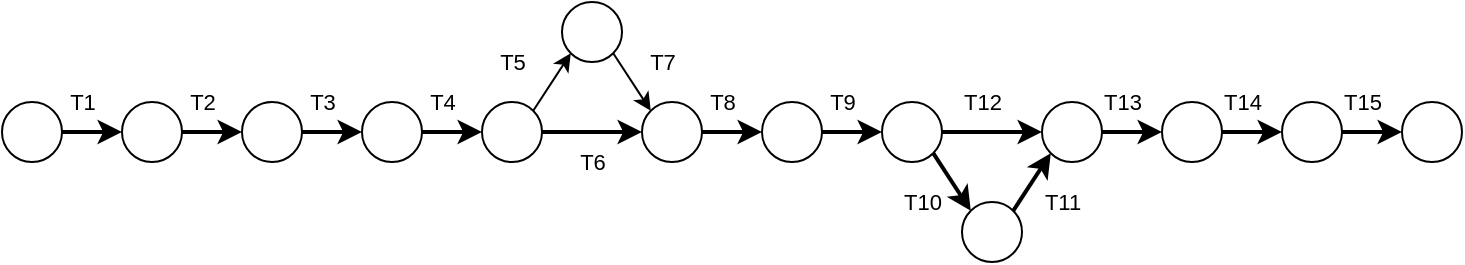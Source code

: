 <mxfile version="24.7.17">
  <diagram name="Page-1" id="5ze-8SUu8vhUANkJ7itk">
    <mxGraphModel dx="269" dy="505" grid="1" gridSize="10" guides="1" tooltips="1" connect="1" arrows="1" fold="1" page="1" pageScale="1" pageWidth="850" pageHeight="1100" math="0" shadow="0">
      <root>
        <mxCell id="0" />
        <mxCell id="1" parent="0" />
        <mxCell id="0UxcGFWsOq1pUpLzynUH-1" value="" style="ellipse;whiteSpace=wrap;html=1;aspect=fixed;" vertex="1" parent="1">
          <mxGeometry x="120" y="450" width="30" height="30" as="geometry" />
        </mxCell>
        <mxCell id="0UxcGFWsOq1pUpLzynUH-8" style="edgeStyle=orthogonalEdgeStyle;rounded=0;orthogonalLoop=1;jettySize=auto;html=1;exitX=1;exitY=0.5;exitDx=0;exitDy=0;entryX=0;entryY=0.5;entryDx=0;entryDy=0;strokeWidth=2;" edge="1" parent="1" source="0UxcGFWsOq1pUpLzynUH-2" target="0UxcGFWsOq1pUpLzynUH-4">
          <mxGeometry relative="1" as="geometry" />
        </mxCell>
        <mxCell id="0UxcGFWsOq1pUpLzynUH-2" value="" style="ellipse;whiteSpace=wrap;html=1;aspect=fixed;" vertex="1" parent="1">
          <mxGeometry x="180" y="450" width="30" height="30" as="geometry" />
        </mxCell>
        <mxCell id="0UxcGFWsOq1pUpLzynUH-3" value="" style="endArrow=classic;html=1;rounded=0;exitX=1;exitY=0.5;exitDx=0;exitDy=0;entryX=0;entryY=0.5;entryDx=0;entryDy=0;strokeWidth=2;" edge="1" parent="1" source="0UxcGFWsOq1pUpLzynUH-1" target="0UxcGFWsOq1pUpLzynUH-2">
          <mxGeometry width="50" height="50" relative="1" as="geometry">
            <mxPoint x="250" y="500" as="sourcePoint" />
            <mxPoint x="300" y="450" as="targetPoint" />
          </mxGeometry>
        </mxCell>
        <mxCell id="0UxcGFWsOq1pUpLzynUH-18" value="T1" style="edgeLabel;html=1;align=center;verticalAlign=middle;resizable=0;points=[];" vertex="1" connectable="0" parent="0UxcGFWsOq1pUpLzynUH-3">
          <mxGeometry x="-0.356" y="1" relative="1" as="geometry">
            <mxPoint y="-14" as="offset" />
          </mxGeometry>
        </mxCell>
        <mxCell id="0UxcGFWsOq1pUpLzynUH-4" value="" style="ellipse;whiteSpace=wrap;html=1;aspect=fixed;" vertex="1" parent="1">
          <mxGeometry x="240" y="450" width="30" height="30" as="geometry" />
        </mxCell>
        <mxCell id="0UxcGFWsOq1pUpLzynUH-12" style="edgeStyle=orthogonalEdgeStyle;rounded=0;orthogonalLoop=1;jettySize=auto;html=1;exitX=1;exitY=0.5;exitDx=0;exitDy=0;entryX=0;entryY=0.5;entryDx=0;entryDy=0;strokeWidth=2;" edge="1" parent="1" source="0UxcGFWsOq1pUpLzynUH-5" target="0UxcGFWsOq1pUpLzynUH-9">
          <mxGeometry relative="1" as="geometry" />
        </mxCell>
        <mxCell id="0UxcGFWsOq1pUpLzynUH-5" value="" style="ellipse;whiteSpace=wrap;html=1;aspect=fixed;" vertex="1" parent="1">
          <mxGeometry x="300" y="450" width="30" height="30" as="geometry" />
        </mxCell>
        <mxCell id="0UxcGFWsOq1pUpLzynUH-6" value="" style="endArrow=classic;html=1;rounded=0;exitX=1;exitY=0.5;exitDx=0;exitDy=0;entryX=0;entryY=0.5;entryDx=0;entryDy=0;strokeWidth=2;" edge="1" parent="1" source="0UxcGFWsOq1pUpLzynUH-4" target="0UxcGFWsOq1pUpLzynUH-5">
          <mxGeometry width="50" height="50" relative="1" as="geometry">
            <mxPoint x="370" y="500" as="sourcePoint" />
            <mxPoint x="420" y="450" as="targetPoint" />
          </mxGeometry>
        </mxCell>
        <mxCell id="0UxcGFWsOq1pUpLzynUH-17" style="edgeStyle=orthogonalEdgeStyle;rounded=0;orthogonalLoop=1;jettySize=auto;html=1;exitX=1;exitY=0.5;exitDx=0;exitDy=0;entryX=0;entryY=0.5;entryDx=0;entryDy=0;strokeWidth=2;" edge="1" parent="1" source="0UxcGFWsOq1pUpLzynUH-9" target="0UxcGFWsOq1pUpLzynUH-11">
          <mxGeometry relative="1" as="geometry" />
        </mxCell>
        <mxCell id="0UxcGFWsOq1pUpLzynUH-9" value="" style="ellipse;whiteSpace=wrap;html=1;aspect=fixed;" vertex="1" parent="1">
          <mxGeometry x="360" y="450" width="30" height="30" as="geometry" />
        </mxCell>
        <mxCell id="0UxcGFWsOq1pUpLzynUH-10" value="" style="ellipse;whiteSpace=wrap;html=1;aspect=fixed;" vertex="1" parent="1">
          <mxGeometry x="400" y="400" width="30" height="30" as="geometry" />
        </mxCell>
        <mxCell id="0UxcGFWsOq1pUpLzynUH-28" style="edgeStyle=orthogonalEdgeStyle;rounded=0;orthogonalLoop=1;jettySize=auto;html=1;exitX=1;exitY=0.5;exitDx=0;exitDy=0;entryX=0;entryY=0.5;entryDx=0;entryDy=0;strokeWidth=2;" edge="1" parent="1" source="0UxcGFWsOq1pUpLzynUH-11" target="0UxcGFWsOq1pUpLzynUH-26">
          <mxGeometry relative="1" as="geometry" />
        </mxCell>
        <mxCell id="0UxcGFWsOq1pUpLzynUH-11" value="" style="ellipse;whiteSpace=wrap;html=1;aspect=fixed;" vertex="1" parent="1">
          <mxGeometry x="440" y="450" width="30" height="30" as="geometry" />
        </mxCell>
        <mxCell id="0UxcGFWsOq1pUpLzynUH-14" value="" style="endArrow=classic;html=1;rounded=0;exitX=1;exitY=0;exitDx=0;exitDy=0;entryX=0;entryY=1;entryDx=0;entryDy=0;" edge="1" parent="1" source="0UxcGFWsOq1pUpLzynUH-9" target="0UxcGFWsOq1pUpLzynUH-10">
          <mxGeometry width="50" height="50" relative="1" as="geometry">
            <mxPoint x="410" y="470" as="sourcePoint" />
            <mxPoint x="460" y="420" as="targetPoint" />
          </mxGeometry>
        </mxCell>
        <mxCell id="0UxcGFWsOq1pUpLzynUH-16" value="" style="endArrow=classic;html=1;rounded=0;exitX=1;exitY=1;exitDx=0;exitDy=0;entryX=0;entryY=0;entryDx=0;entryDy=0;" edge="1" parent="1" source="0UxcGFWsOq1pUpLzynUH-10" target="0UxcGFWsOq1pUpLzynUH-11">
          <mxGeometry width="50" height="50" relative="1" as="geometry">
            <mxPoint x="396" y="464" as="sourcePoint" />
            <mxPoint x="414" y="436" as="targetPoint" />
          </mxGeometry>
        </mxCell>
        <mxCell id="0UxcGFWsOq1pUpLzynUH-19" value="T2" style="edgeLabel;html=1;align=center;verticalAlign=middle;resizable=0;points=[];" vertex="1" connectable="0" parent="1">
          <mxGeometry x="220.0" y="450" as="geometry" />
        </mxCell>
        <mxCell id="0UxcGFWsOq1pUpLzynUH-20" value="T3" style="edgeLabel;html=1;align=center;verticalAlign=middle;resizable=0;points=[];" vertex="1" connectable="0" parent="1">
          <mxGeometry x="280" y="450" as="geometry" />
        </mxCell>
        <mxCell id="0UxcGFWsOq1pUpLzynUH-21" value="T4" style="edgeLabel;html=1;align=center;verticalAlign=middle;resizable=0;points=[];" vertex="1" connectable="0" parent="1">
          <mxGeometry x="340" y="450" as="geometry" />
        </mxCell>
        <mxCell id="0UxcGFWsOq1pUpLzynUH-22" value="T5" style="edgeLabel;html=1;align=center;verticalAlign=middle;resizable=0;points=[];" vertex="1" connectable="0" parent="1">
          <mxGeometry x="375" y="430" as="geometry" />
        </mxCell>
        <mxCell id="0UxcGFWsOq1pUpLzynUH-23" value="T7" style="edgeLabel;html=1;align=center;verticalAlign=middle;resizable=0;points=[];" vertex="1" connectable="0" parent="1">
          <mxGeometry x="450" y="430" as="geometry" />
        </mxCell>
        <mxCell id="0UxcGFWsOq1pUpLzynUH-24" value="T6" style="edgeLabel;html=1;align=center;verticalAlign=middle;resizable=0;points=[];" vertex="1" connectable="0" parent="1">
          <mxGeometry x="415" y="480" as="geometry" />
        </mxCell>
        <mxCell id="0UxcGFWsOq1pUpLzynUH-29" style="edgeStyle=orthogonalEdgeStyle;rounded=0;orthogonalLoop=1;jettySize=auto;html=1;exitX=1;exitY=0.5;exitDx=0;exitDy=0;entryX=0;entryY=0.5;entryDx=0;entryDy=0;strokeWidth=2;" edge="1" parent="1" source="0UxcGFWsOq1pUpLzynUH-26" target="0UxcGFWsOq1pUpLzynUH-27">
          <mxGeometry relative="1" as="geometry" />
        </mxCell>
        <mxCell id="0UxcGFWsOq1pUpLzynUH-26" value="" style="ellipse;whiteSpace=wrap;html=1;aspect=fixed;" vertex="1" parent="1">
          <mxGeometry x="500" y="450" width="30" height="30" as="geometry" />
        </mxCell>
        <mxCell id="0UxcGFWsOq1pUpLzynUH-36" style="edgeStyle=orthogonalEdgeStyle;rounded=0;orthogonalLoop=1;jettySize=auto;html=1;exitX=1;exitY=0.5;exitDx=0;exitDy=0;entryX=0;entryY=0.5;entryDx=0;entryDy=0;strokeWidth=2;" edge="1" parent="1" source="0UxcGFWsOq1pUpLzynUH-27" target="0UxcGFWsOq1pUpLzynUH-34">
          <mxGeometry relative="1" as="geometry" />
        </mxCell>
        <mxCell id="0UxcGFWsOq1pUpLzynUH-27" value="" style="ellipse;whiteSpace=wrap;html=1;aspect=fixed;" vertex="1" parent="1">
          <mxGeometry x="560" y="450" width="30" height="30" as="geometry" />
        </mxCell>
        <mxCell id="0UxcGFWsOq1pUpLzynUH-30" value="T8" style="edgeLabel;html=1;align=center;verticalAlign=middle;resizable=0;points=[];" vertex="1" connectable="0" parent="1">
          <mxGeometry x="480" y="450" as="geometry" />
        </mxCell>
        <mxCell id="0UxcGFWsOq1pUpLzynUH-31" value="T9" style="edgeLabel;html=1;align=center;verticalAlign=middle;resizable=0;points=[];" vertex="1" connectable="0" parent="1">
          <mxGeometry x="540" y="450" as="geometry" />
        </mxCell>
        <mxCell id="0UxcGFWsOq1pUpLzynUH-32" value="" style="ellipse;whiteSpace=wrap;html=1;aspect=fixed;" vertex="1" parent="1">
          <mxGeometry x="600" y="500" width="30" height="30" as="geometry" />
        </mxCell>
        <mxCell id="0UxcGFWsOq1pUpLzynUH-33" value="" style="endArrow=classic;html=1;rounded=0;exitX=1;exitY=1;exitDx=0;exitDy=0;entryX=0;entryY=0;entryDx=0;entryDy=0;strokeWidth=2;" edge="1" parent="1" source="0UxcGFWsOq1pUpLzynUH-27" target="0UxcGFWsOq1pUpLzynUH-32">
          <mxGeometry width="50" height="50" relative="1" as="geometry">
            <mxPoint x="590" y="480" as="sourcePoint" />
            <mxPoint x="608" y="508" as="targetPoint" />
          </mxGeometry>
        </mxCell>
        <mxCell id="0UxcGFWsOq1pUpLzynUH-34" value="" style="ellipse;whiteSpace=wrap;html=1;aspect=fixed;" vertex="1" parent="1">
          <mxGeometry x="640" y="450" width="30" height="30" as="geometry" />
        </mxCell>
        <mxCell id="0UxcGFWsOq1pUpLzynUH-35" value="" style="endArrow=classic;html=1;rounded=0;exitX=1;exitY=0;exitDx=0;exitDy=0;entryX=0;entryY=1;entryDx=0;entryDy=0;strokeWidth=2;" edge="1" parent="1" source="0UxcGFWsOq1pUpLzynUH-32" target="0UxcGFWsOq1pUpLzynUH-34">
          <mxGeometry width="50" height="50" relative="1" as="geometry">
            <mxPoint x="596" y="486" as="sourcePoint" />
            <mxPoint x="614" y="514" as="targetPoint" />
          </mxGeometry>
        </mxCell>
        <mxCell id="0UxcGFWsOq1pUpLzynUH-37" value="T10" style="edgeLabel;html=1;align=center;verticalAlign=middle;resizable=0;points=[];" vertex="1" connectable="0" parent="1">
          <mxGeometry x="580" y="500" as="geometry" />
        </mxCell>
        <mxCell id="0UxcGFWsOq1pUpLzynUH-38" value="T11" style="edgeLabel;html=1;align=center;verticalAlign=middle;resizable=0;points=[];" vertex="1" connectable="0" parent="1">
          <mxGeometry x="650" y="500" as="geometry" />
        </mxCell>
        <mxCell id="0UxcGFWsOq1pUpLzynUH-39" value="T12" style="edgeLabel;html=1;align=center;verticalAlign=middle;resizable=0;points=[];" vertex="1" connectable="0" parent="1">
          <mxGeometry x="610" y="450" as="geometry" />
        </mxCell>
        <mxCell id="0UxcGFWsOq1pUpLzynUH-40" value="" style="ellipse;whiteSpace=wrap;html=1;aspect=fixed;" vertex="1" parent="1">
          <mxGeometry x="700" y="450" width="30" height="30" as="geometry" />
        </mxCell>
        <mxCell id="0UxcGFWsOq1pUpLzynUH-41" style="edgeStyle=orthogonalEdgeStyle;rounded=0;orthogonalLoop=1;jettySize=auto;html=1;exitX=1;exitY=0.5;exitDx=0;exitDy=0;entryX=0;entryY=0.5;entryDx=0;entryDy=0;strokeWidth=2;" edge="1" parent="1" source="0UxcGFWsOq1pUpLzynUH-34" target="0UxcGFWsOq1pUpLzynUH-40">
          <mxGeometry relative="1" as="geometry" />
        </mxCell>
        <mxCell id="0UxcGFWsOq1pUpLzynUH-45" style="edgeStyle=orthogonalEdgeStyle;rounded=0;orthogonalLoop=1;jettySize=auto;html=1;exitX=1;exitY=0.5;exitDx=0;exitDy=0;entryX=0;entryY=0.5;entryDx=0;entryDy=0;strokeWidth=2;" edge="1" parent="1" source="0UxcGFWsOq1pUpLzynUH-42" target="0UxcGFWsOq1pUpLzynUH-43">
          <mxGeometry relative="1" as="geometry" />
        </mxCell>
        <mxCell id="0UxcGFWsOq1pUpLzynUH-42" value="" style="ellipse;whiteSpace=wrap;html=1;aspect=fixed;" vertex="1" parent="1">
          <mxGeometry x="760" y="450" width="30" height="30" as="geometry" />
        </mxCell>
        <mxCell id="0UxcGFWsOq1pUpLzynUH-43" value="" style="ellipse;whiteSpace=wrap;html=1;aspect=fixed;" vertex="1" parent="1">
          <mxGeometry x="820" y="450" width="30" height="30" as="geometry" />
        </mxCell>
        <mxCell id="0UxcGFWsOq1pUpLzynUH-44" style="edgeStyle=orthogonalEdgeStyle;rounded=0;orthogonalLoop=1;jettySize=auto;html=1;exitX=1;exitY=0.5;exitDx=0;exitDy=0;entryX=0;entryY=0.5;entryDx=0;entryDy=0;strokeWidth=2;" edge="1" parent="1" source="0UxcGFWsOq1pUpLzynUH-40" target="0UxcGFWsOq1pUpLzynUH-42">
          <mxGeometry relative="1" as="geometry" />
        </mxCell>
        <mxCell id="0UxcGFWsOq1pUpLzynUH-46" value="T13" style="edgeLabel;html=1;align=center;verticalAlign=middle;resizable=0;points=[];" vertex="1" connectable="0" parent="1">
          <mxGeometry x="680" y="450" as="geometry" />
        </mxCell>
        <mxCell id="0UxcGFWsOq1pUpLzynUH-47" value="T14" style="edgeLabel;html=1;align=center;verticalAlign=middle;resizable=0;points=[];" vertex="1" connectable="0" parent="1">
          <mxGeometry x="740" y="450" as="geometry" />
        </mxCell>
        <mxCell id="0UxcGFWsOq1pUpLzynUH-48" value="T15" style="edgeLabel;html=1;align=center;verticalAlign=middle;resizable=0;points=[];" vertex="1" connectable="0" parent="1">
          <mxGeometry x="800" y="450" as="geometry" />
        </mxCell>
      </root>
    </mxGraphModel>
  </diagram>
</mxfile>

